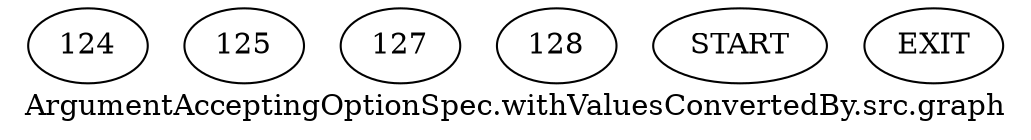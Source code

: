 /* --------------------------------------------------- */
/* Generated by Dr. Garbage Control Flow Graph Factory */
/* http://www.drgarbage.com                            */
/* Version: 4.5.0.201508311741                         */
/* Retrieved on: 2019-12-21 09:07:14.480               */
/* --------------------------------------------------- */
digraph "ArgumentAcceptingOptionSpec.withValuesConvertedBy.src.graph" {
 graph [label="ArgumentAcceptingOptionSpec.withValuesConvertedBy.src.graph"];
 2 [label="124" ]
 3 [label="125" ]
 4 [label="127" ]
 5 [label="128" ]
 6 [label="START" ]
 7 [label="EXIT" ]
 6  2
 2  3
 2  4
 4  5
 3  7
 5  7
}
